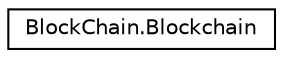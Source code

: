 digraph "Graphical Class Hierarchy"
{
 // LATEX_PDF_SIZE
  edge [fontname="Helvetica",fontsize="10",labelfontname="Helvetica",labelfontsize="10"];
  node [fontname="Helvetica",fontsize="10",shape=record];
  rankdir="LR";
  Node0 [label="BlockChain.Blockchain",height=0.2,width=0.4,color="black", fillcolor="white", style="filled",URL="$classBlockChain_1_1Blockchain.html",tooltip=" "];
}
